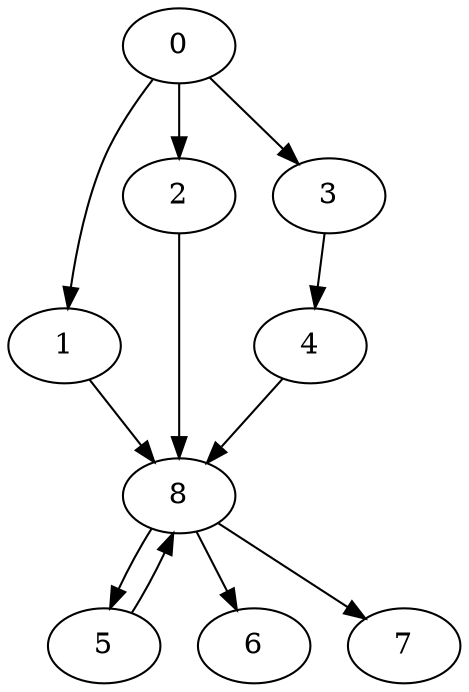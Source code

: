 // 0:E:\Postgraduate_study\fastjson\src\main\java\com\alibaba\fastjson\JSON.java
// 1:E:\Postgraduate_study\fastjson\src\main\java\com\alibaba\fastjson\JSONArray.java
// 2:E:\Postgraduate_study\fastjson\src\main\java\com\alibaba\fastjson\JSONAware.java
// 3:E:\Postgraduate_study\fastjson\src\main\java\com\alibaba\fastjson\JSONException.java
// 4:E:\Postgraduate_study\fastjson\src\main\java\com\alibaba\fastjson\JSONObject.java
// 5:E:\Postgraduate_study\fastjson\src\main\java\com\alibaba\fastjson\JSONPObject.java
// 6:E:\Postgraduate_study\fastjson\src\main\java\com\alibaba\fastjson\JSONPatch.java
// 7:E:\Postgraduate_study\fastjson\src\main\java\com\alibaba\fastjson\JSONPatch2.java
// 8:E:\Postgraduate_study\fastjson\src\main\java\com\alibaba\fastjson\JSONPatch3.java
// 9:E:\Postgraduate_study\fastjson\src\main\java\com\alibaba\fastjson\JSONPatch4.java
digraph
{
0 -> 1;
0 -> 2;
0 -> 3;
1 -> 8;
2 -> 8;
3 -> 4;
4 -> 8;
5 -> 8;
8 -> 5;
8 -> 6;
8 -> 7;
}